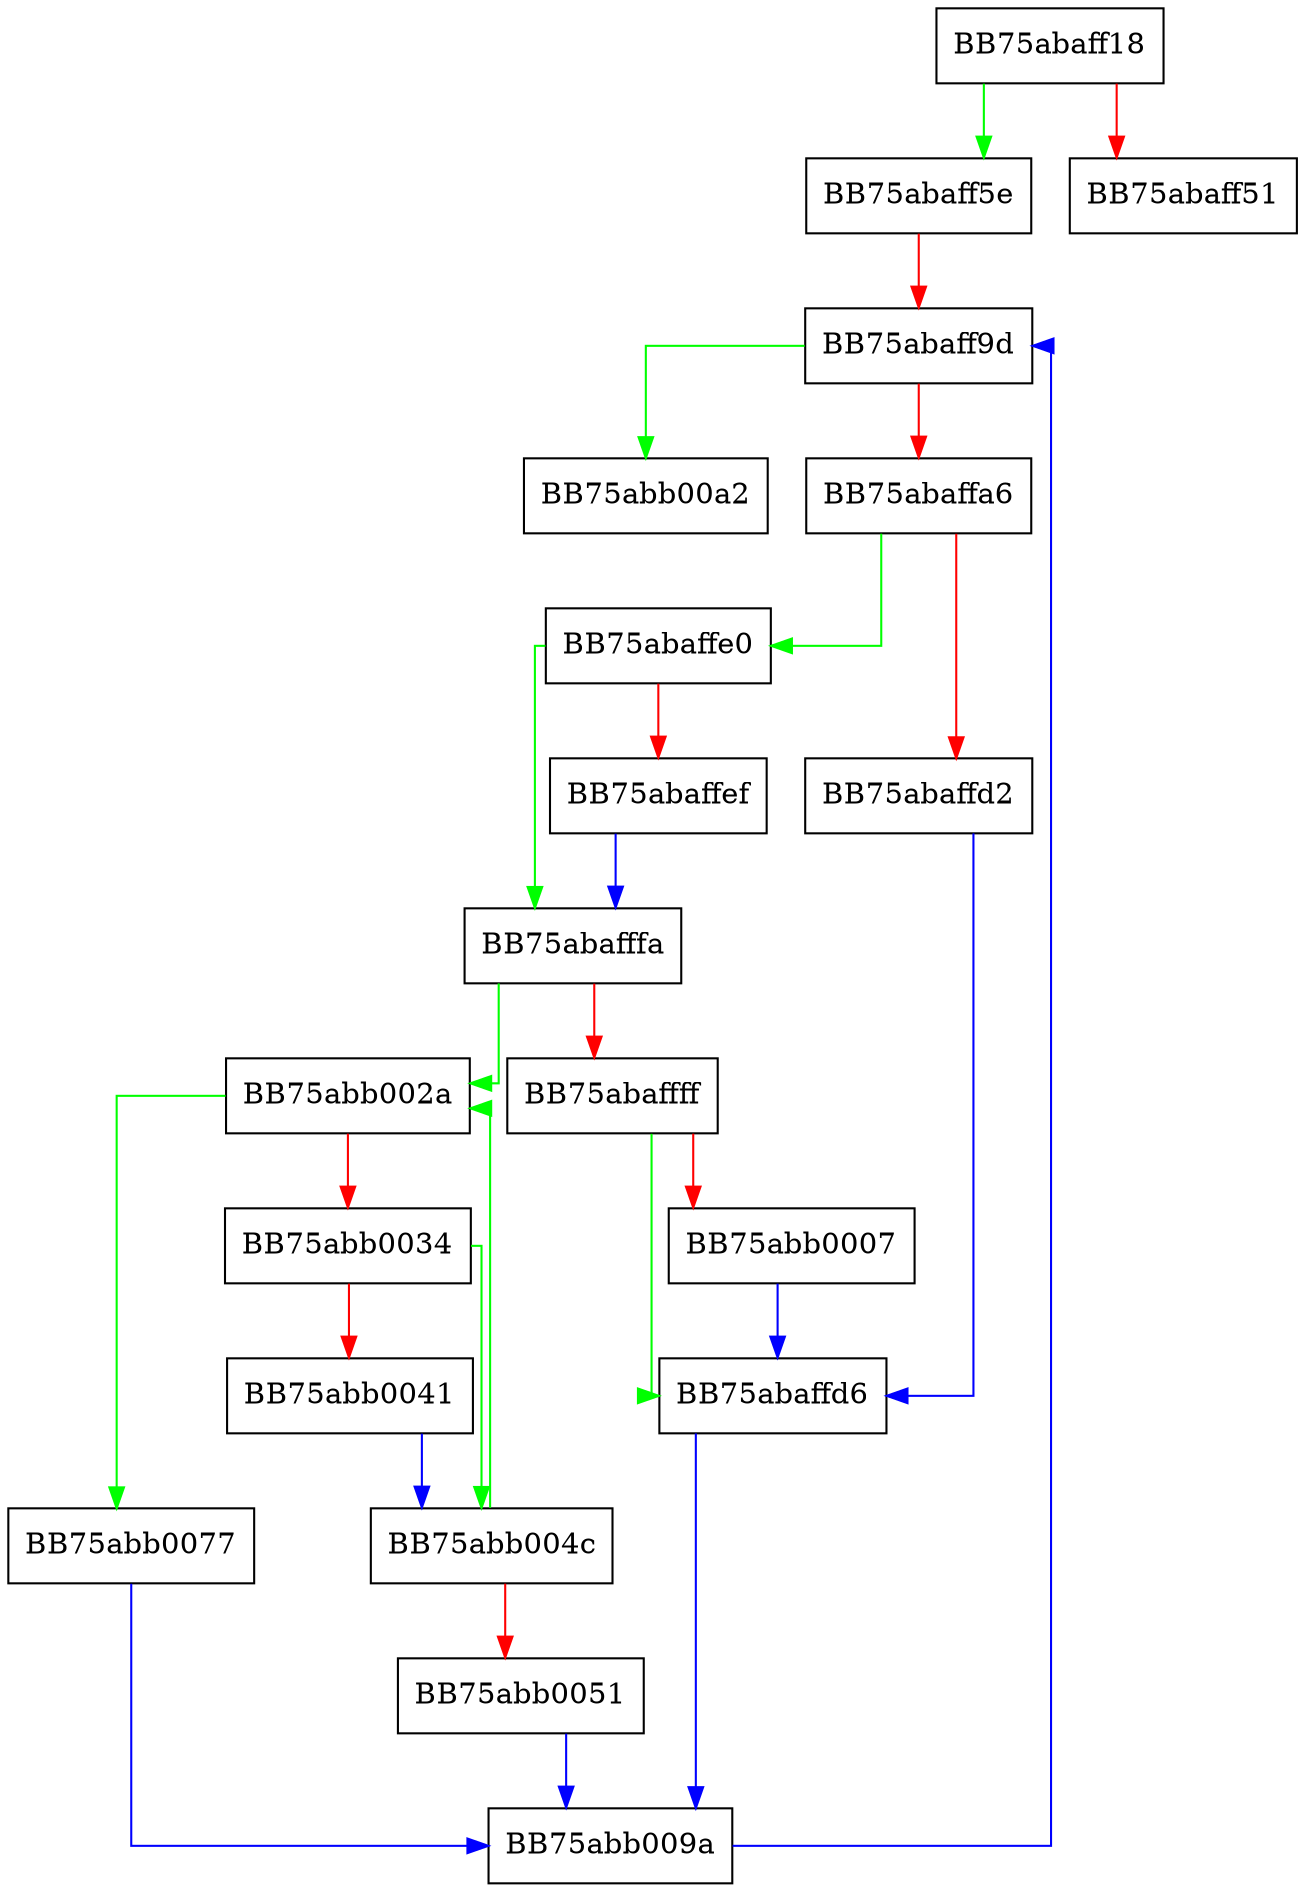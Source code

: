 digraph _Forced_rehash {
  node [shape="box"];
  graph [splines=ortho];
  BB75abaff18 -> BB75abaff5e [color="green"];
  BB75abaff18 -> BB75abaff51 [color="red"];
  BB75abaff5e -> BB75abaff9d [color="red"];
  BB75abaff9d -> BB75abb00a2 [color="green"];
  BB75abaff9d -> BB75abaffa6 [color="red"];
  BB75abaffa6 -> BB75abaffe0 [color="green"];
  BB75abaffa6 -> BB75abaffd2 [color="red"];
  BB75abaffd2 -> BB75abaffd6 [color="blue"];
  BB75abaffd6 -> BB75abb009a [color="blue"];
  BB75abaffe0 -> BB75abafffa [color="green"];
  BB75abaffe0 -> BB75abaffef [color="red"];
  BB75abaffef -> BB75abafffa [color="blue"];
  BB75abafffa -> BB75abb002a [color="green"];
  BB75abafffa -> BB75abaffff [color="red"];
  BB75abaffff -> BB75abaffd6 [color="green"];
  BB75abaffff -> BB75abb0007 [color="red"];
  BB75abb0007 -> BB75abaffd6 [color="blue"];
  BB75abb002a -> BB75abb0077 [color="green"];
  BB75abb002a -> BB75abb0034 [color="red"];
  BB75abb0034 -> BB75abb004c [color="green"];
  BB75abb0034 -> BB75abb0041 [color="red"];
  BB75abb0041 -> BB75abb004c [color="blue"];
  BB75abb004c -> BB75abb002a [color="green"];
  BB75abb004c -> BB75abb0051 [color="red"];
  BB75abb0051 -> BB75abb009a [color="blue"];
  BB75abb0077 -> BB75abb009a [color="blue"];
  BB75abb009a -> BB75abaff9d [color="blue"];
}